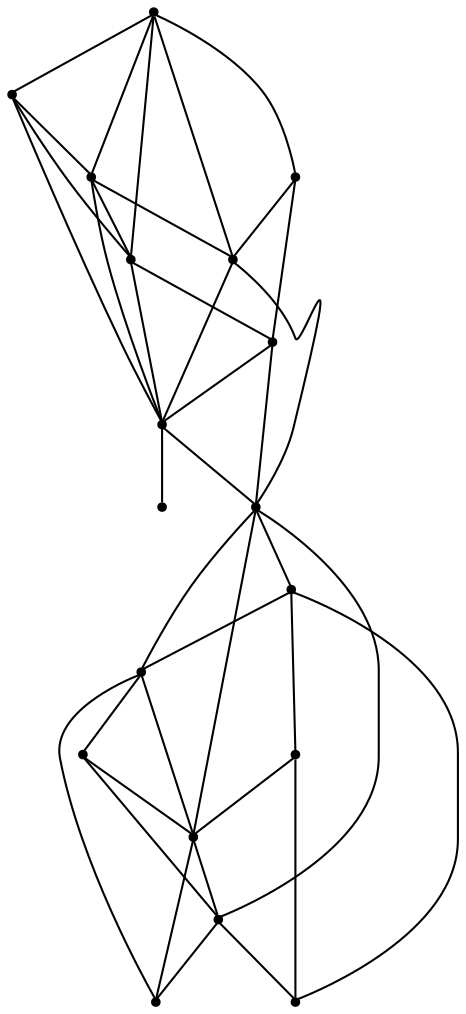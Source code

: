 graph {
  node [shape=point,comment="{\"directed\":false,\"doi\":\"10.4230/LIPIcs.GD.2024.16\",\"figure\":\"2 (1)\"}"]

  v0 [pos="1512.2446145299673,763.4120012211204"]
  v1 [pos="1408.467805643329,755.4282230704141"]
  v2 [pos="1419.6409841810755,804.9106779554087"]
  v3 [pos="1382.9207671648173,705.9462768298372"]
  v4 [pos="1473.9271253097252,674.025533431811"]
  v5 [pos="1432.4150916815152,926.2233888605101"]
  v6 [pos="1394.0976024612728,876.7411882977243"]
  v7 [pos="1330.2355549988608,836.8359991531938"]
  v8 [pos="1283.932372514637,741.0651220040152"]
  v9 [pos="1196.120813160912,704.3525349178706"]
  v10 [pos="1165.7853604459426,771.3932997302907"]
  v11 [pos="1146.6264886442143,694.7730438580793"]
  v12 [pos="1204.1028496661847,640.503577406934"]
  v13 [pos="1234.438302381154,560.6929447956641"]
  v14 [pos="1097.1324185107314,669.2348659839083"]
  v15 [pos="1079.5710732962016,595.8122986142597"]
  v16 [pos="1087.5531098014744,811.2984888748211"]
  v17 [pos="1039.6561687814171,720.3139556959952"]

  v0 -- v1 [id="-1",pos="1512.2446145299673,763.4120012211204 1408.467805643329,755.4282230704141 1408.467805643329,755.4282230704141 1408.467805643329,755.4282230704141"]
  v17 -- v11 [id="-2",pos="1039.6561687814171,720.3139556959952 1146.6264886442143,694.7730438580793 1146.6264886442143,694.7730438580793 1146.6264886442143,694.7730438580793"]
  v17 -- v14 [id="-3",pos="1039.6561687814171,720.3139556959952 1097.1324185107314,669.2348659839083 1097.1324185107314,669.2348659839083 1097.1324185107314,669.2348659839083"]
  v17 -- v15 [id="-4",pos="1039.6561687814171,720.3139556959952 1079.5710732962016,595.8122986142597 1079.5710732962016,595.8122986142597 1079.5710732962016,595.8122986142597"]
  v17 -- v10 [id="-5",pos="1039.6561687814171,720.3139556959952 1165.7853604459426,771.3932997302907 1165.7853604459426,771.3932997302907 1165.7853604459426,771.3932997302907"]
  v17 -- v16 [id="-6",pos="1039.6561687814171,720.3139556959952 1087.5531098014744,811.2984888748211 1087.5531098014744,811.2984888748211 1087.5531098014744,811.2984888748211"]
  v15 -- v11 [id="-7",pos="1079.5710732962016,595.8122986142597 1146.6264886442143,694.7730438580793 1146.6264886442143,694.7730438580793 1146.6264886442143,694.7730438580793"]
  v15 -- v12 [id="-8",pos="1079.5710732962016,595.8122986142597 1204.1028496661847,640.503577406934 1204.1028496661847,640.503577406934 1204.1028496661847,640.503577406934"]
  v15 -- v14 [id="-9",pos="1079.5710732962016,595.8122986142597 1097.1324185107314,669.2348659839083 1097.1324185107314,669.2348659839083 1097.1324185107314,669.2348659839083"]
  v16 -- v10 [id="-12",pos="1087.5531098014744,811.2984888748211 1165.7853604459426,771.3932997302907 1165.7853604459426,771.3932997302907 1165.7853604459426,771.3932997302907"]
  v16 -- v9 [id="-13",pos="1087.5531098014744,811.2984888748211 1196.120813160912,704.3525349178706 1196.120813160912,704.3525349178706 1196.120813160912,704.3525349178706"]
  v14 -- v10 [id="-14",pos="1097.1324185107314,669.2348659839083 1165.7853604459426,771.3932997302907 1165.7853604459426,771.3932997302907 1165.7853604459426,771.3932997302907"]
  v14 -- v11 [id="-15",pos="1097.1324185107314,669.2348659839083 1146.6264886442143,694.7730438580793 1146.6264886442143,694.7730438580793 1146.6264886442143,694.7730438580793"]
  v14 -- v12 [id="-18",pos="1097.1324185107314,669.2348659839083 1204.1028496661847,640.503577406934 1204.1028496661847,640.503577406934 1204.1028496661847,640.503577406934"]
  v11 -- v9 [id="-20",pos="1146.6264886442143,694.7730438580793 1196.120813160912,704.3525349178706 1196.120813160912,704.3525349178706 1196.120813160912,704.3525349178706"]
  v9 -- v8 [id="-23",pos="1196.120813160912,704.3525349178706 1283.932372514637,741.0651220040152 1283.932372514637,741.0651220040152 1283.932372514637,741.0651220040152"]
  v11 -- v12 [id="-26",pos="1146.6264886442143,694.7730438580793 1204.1028496661847,640.503577406934 1204.1028496661847,640.503577406934 1204.1028496661847,640.503577406934"]
  v10 -- v12 [id="-28",pos="1165.7853604459426,771.3932997302907 1204.1028496661847,640.503577406934 1204.1028496661847,640.503577406934 1204.1028496661847,640.503577406934"]
  v10 -- v8 [id="-30",pos="1165.7853604459426,771.3932997302907 1283.932372514637,741.0651220040152 1283.932372514637,741.0651220040152 1283.932372514637,741.0651220040152"]
  v9 -- v12 [id="-32",pos="1196.120813160912,704.3525349178706 1204.1028496661847,640.503577406934 1204.1028496661847,640.503577406934 1204.1028496661847,640.503577406934"]
  v12 -- v13 [id="-36",pos="1204.1028496661847,640.503577406934 1234.438302381154,560.6929447956641 1234.438302381154,560.6929447956641 1234.438302381154,560.6929447956641"]
  v12 -- v8 [id="-39",pos="1204.1028496661847,640.503577406934 1283.932372514637,741.0651220040152 1283.932372514637,741.0651220040152 1283.932372514637,741.0651220040152"]
  v8 -- v1 [id="-49",pos="1283.932372514637,741.0651220040152 1408.467805643329,755.4282230704141 1408.467805643329,755.4282230704141 1408.467805643329,755.4282230704141"]
  v8 -- v7 [id="-50",pos="1283.932372514637,741.0651220040152 1330.2355549988608,836.8359991531938 1330.2355549988608,836.8359991531938 1330.2355549988608,836.8359991531938"]
  v8 -- v3 [id="-52",pos="1283.932372514637,741.0651220040152 1382.9207671648173,705.9462768298372 1382.9207671648173,705.9462768298372 1382.9207671648173,705.9462768298372"]
  v8 -- v2 [id="-56",pos="1283.932372514637,741.0651220040152 1419.6409841810755,804.9106779554087 1419.6409841810755,804.9106779554087 1419.6409841810755,804.9106779554087"]
  v7 -- v3 [id="-58",pos="1330.2355549988608,836.8359991531938 1382.9207671648173,705.9462768298372 1382.9207671648173,705.9462768298372 1382.9207671648173,705.9462768298372"]
  v7 -- v5 [id="-60",pos="1330.2355549988608,836.8359991531938 1432.4150916815152,926.2233888605101 1432.4150916815152,926.2233888605101 1432.4150916815152,926.2233888605101"]
  v7 -- v6 [id="-61",pos="1330.2355549988608,836.8359991531938 1394.0976024612728,876.7411882977243 1394.0976024612728,876.7411882977243 1394.0976024612728,876.7411882977243"]
  v3 -- v1 [id="-62",pos="1382.9207671648173,705.9462768298372 1408.467805643329,755.4282230704141 1408.467805643329,755.4282230704141 1408.467805643329,755.4282230704141"]
  v1 -- v2 [id="-63",pos="1408.467805643329,755.4282230704141 1419.6409841810755,804.9106779554087 1419.6409841810755,804.9106779554087 1419.6409841810755,804.9106779554087"]
  v3 -- v0 [id="-64",pos="1382.9207671648173,705.9462768298372 1512.2446145299673,763.4120012211204 1512.2446145299673,763.4120012211204 1512.2446145299673,763.4120012211204"]
  v3 -- v4 [id="-66",pos="1382.9207671648173,705.9462768298372 1473.9271253097252,674.025533431811 1473.9271253097252,674.025533431811 1473.9271253097252,674.025533431811"]
  v6 -- v5 [id="-69",pos="1394.0976024612728,876.7411882977243 1432.4150916815152,926.2233888605101 1432.4150916815152,926.2233888605101 1432.4150916815152,926.2233888605101"]
  v6 -- v1 [id="-71",pos="1394.0976024612728,876.7411882977243 1408.467805643329,755.4282230704141 1408.467805643329,755.4282230704141 1408.467805643329,755.4282230704141"]
  v1 -- v4 [id="-76",pos="1408.467805643329,755.4282230704141 1473.9271253097252,674.025533431811 1473.9271253097252,674.025533431811 1473.9271253097252,674.025533431811"]
  v2 -- v0 [id="-80",pos="1419.6409841810755,804.9106779554087 1512.2446145299673,763.4120012211204 1512.2446145299673,763.4120012211204 1512.2446145299673,763.4120012211204"]
  v2 -- v5 [id="-81",pos="1419.6409841810755,804.9106779554087 1432.4150916815152,926.2233888605101 1432.4150916815152,926.2233888605101 1432.4150916815152,926.2233888605101"]
  v2 -- v4 [id="-82",pos="1419.6409841810755,804.9106779554087 1473.9271253097252,674.025533431811 1473.9271253097252,674.025533431811 1473.9271253097252,674.025533431811"]
}